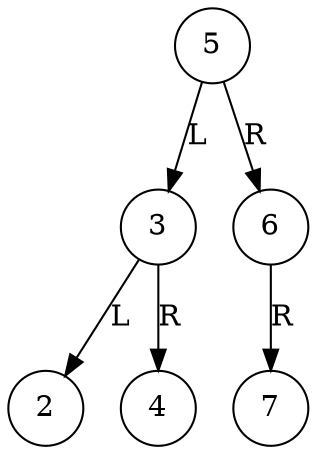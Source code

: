 digraph Tree {
node [shape=circle];
"5" -> "3" [label="L", dir=both, arrowhead=normal, arrowtail=none];
"3" -> "2" [label="L", dir=both, arrowhead=normal, arrowtail=none];
"3" -> "4" [label="R", dir=both, arrowhead=normal, arrowtail=none];
"5" -> "6" [label="R", dir=both, arrowhead=normal, arrowtail=none];
"6" -> "7" [label="R", dir=both, arrowhead=normal, arrowtail=none];
}
